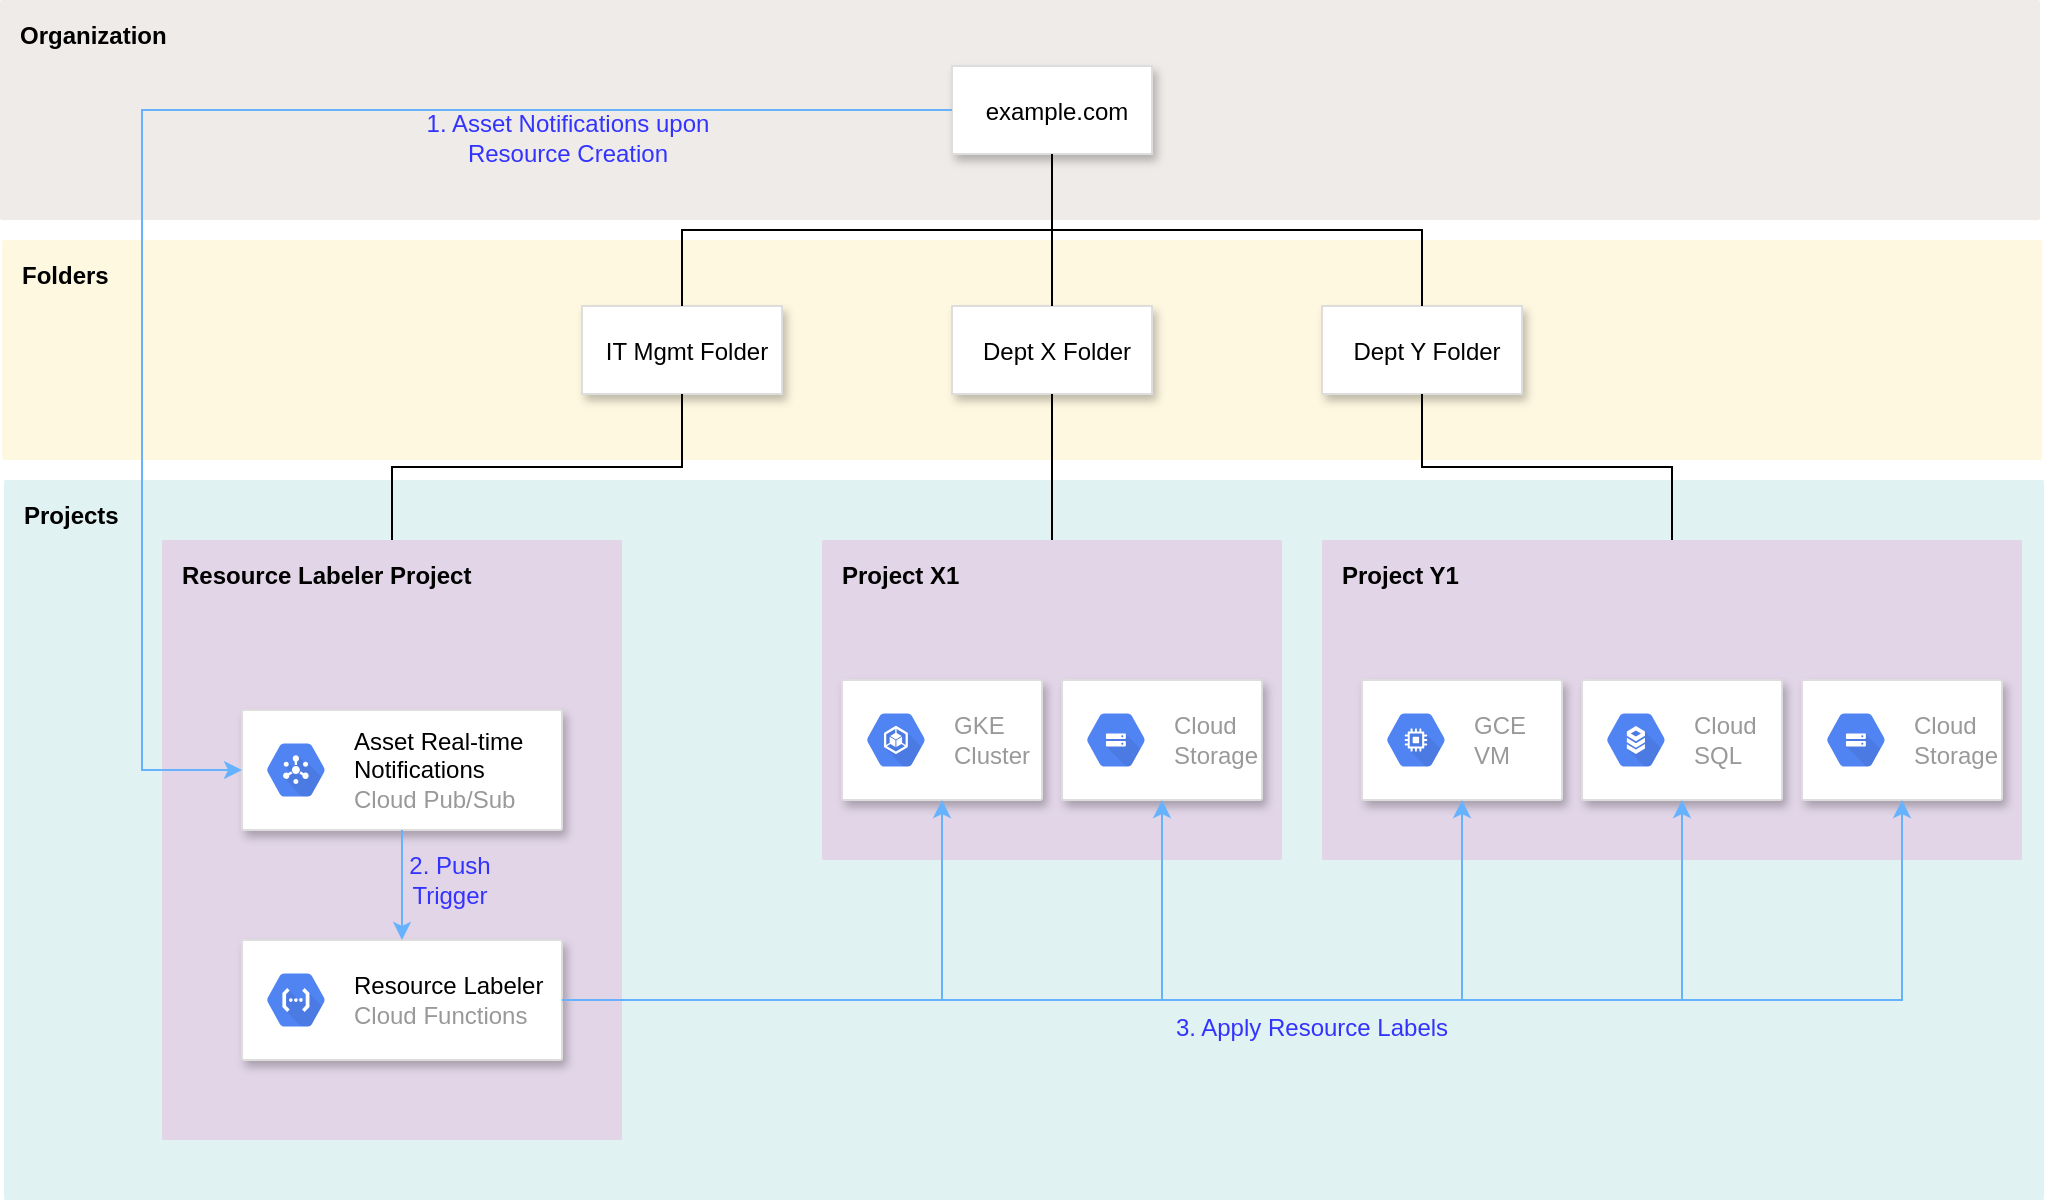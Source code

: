 <mxfile><diagram id="GFY9JdwO1btyfP8GTwh-" name="Page-1"><mxGraphModel dx="1153" dy="583" grid="1" gridSize="10" guides="1" tooltips="1" connect="1" arrows="1" fold="1" page="1" pageScale="1" pageWidth="1100" pageHeight="850" math="0" shadow="0"><root><mxCell id="0"/><mxCell id="1" parent="0"/><mxCell id="DvCjdLNaYAv-nDlibnOz-1" value="&lt;b&gt;&lt;font color=&quot;#000000&quot;&gt;Organization&lt;/font&gt;&lt;/b&gt;" style="points=[[0,0,0],[0.25,0,0],[0.5,0,0],[0.75,0,0],[1,0,0],[1,0.25,0],[1,0.5,0],[1,0.75,0],[1,1,0],[0.75,1,0],[0.5,1,0],[0.25,1,0],[0,1,0],[0,0.75,0],[0,0.5,0],[0,0.25,0]];rounded=1;absoluteArcSize=1;arcSize=2;html=1;strokeColor=none;gradientColor=none;shadow=0;dashed=0;fontSize=12;fontColor=#9E9E9E;align=left;verticalAlign=top;spacing=10;spacingTop=-4;fillColor=#EFEBE9;" parent="1" vertex="1"><mxGeometry x="39" y="40" width="1020" height="110" as="geometry"/></mxCell><mxCell id="DvCjdLNaYAv-nDlibnOz-8" style="edgeStyle=orthogonalEdgeStyle;rounded=0;orthogonalLoop=1;jettySize=auto;html=1;exitX=0.5;exitY=1;exitDx=0;exitDy=0;endArrow=none;endFill=0;" parent="1" source="DvCjdLNaYAv-nDlibnOz-2" target="DvCjdLNaYAv-nDlibnOz-4" edge="1"><mxGeometry relative="1" as="geometry"/></mxCell><mxCell id="DvCjdLNaYAv-nDlibnOz-2" value="example.com" style="dashed=0;strokeColor=#dddddd;shadow=1;strokeWidth=1;labelPosition=center;verticalLabelPosition=middle;align=center;verticalAlign=middle;spacingLeft=5;fontSize=12;" parent="1" vertex="1"><mxGeometry x="515" y="73" width="100" height="44" as="geometry"/></mxCell><mxCell id="DvCjdLNaYAv-nDlibnOz-3" value="&lt;b&gt;&lt;font color=&quot;#000000&quot;&gt;Folders&lt;/font&gt;&lt;/b&gt;" style="points=[[0,0,0],[0.25,0,0],[0.5,0,0],[0.75,0,0],[1,0,0],[1,0.25,0],[1,0.5,0],[1,0.75,0],[1,1,0],[0.75,1,0],[0.5,1,0],[0.25,1,0],[0,1,0],[0,0.75,0],[0,0.5,0],[0,0.25,0]];rounded=1;absoluteArcSize=1;arcSize=2;html=1;strokeColor=none;gradientColor=none;shadow=0;dashed=0;fontSize=12;fontColor=#9E9E9E;align=left;verticalAlign=top;spacing=10;spacingTop=-4;fillColor=#FFF8E1;" parent="1" vertex="1"><mxGeometry x="40" y="160" width="1020" height="110" as="geometry"/></mxCell><mxCell id="DvCjdLNaYAv-nDlibnOz-4" value="Dept X Folder" style="dashed=0;strokeColor=#dddddd;shadow=1;strokeWidth=1;labelPosition=center;verticalLabelPosition=middle;align=center;verticalAlign=middle;spacingLeft=5;fontSize=12;" parent="1" vertex="1"><mxGeometry x="515" y="193" width="100" height="44" as="geometry"/></mxCell><mxCell id="DvCjdLNaYAv-nDlibnOz-5" value="Dept Y Folder" style="dashed=0;strokeColor=#dddddd;shadow=1;strokeWidth=1;labelPosition=center;verticalLabelPosition=middle;align=center;verticalAlign=middle;spacingLeft=5;fontSize=12;" parent="1" vertex="1"><mxGeometry x="700" y="193" width="100" height="44" as="geometry"/></mxCell><mxCell id="DvCjdLNaYAv-nDlibnOz-6" value="IT Mgmt Folder" style="dashed=0;strokeColor=#dddddd;shadow=1;strokeWidth=1;labelPosition=center;verticalLabelPosition=middle;align=center;verticalAlign=middle;spacingLeft=5;fontSize=12;" parent="1" vertex="1"><mxGeometry x="330" y="193" width="100" height="44" as="geometry"/></mxCell><mxCell id="DvCjdLNaYAv-nDlibnOz-7" value="&lt;font color=&quot;#000000&quot;&gt;&lt;b&gt;Projects&lt;/b&gt;&lt;/font&gt;" style="points=[[0,0,0],[0.25,0,0],[0.5,0,0],[0.75,0,0],[1,0,0],[1,0.25,0],[1,0.5,0],[1,0.75,0],[1,1,0],[0.75,1,0],[0.5,1,0],[0.25,1,0],[0,1,0],[0,0.75,0],[0,0.5,0],[0,0.25,0]];rounded=1;absoluteArcSize=1;arcSize=2;html=1;strokeColor=none;gradientColor=none;shadow=0;dashed=0;fontSize=12;fontColor=#9E9E9E;align=left;verticalAlign=top;spacing=10;spacingTop=-4;fillColor=#E0F2F1;" parent="1" vertex="1"><mxGeometry x="41" y="280" width="1020" height="360" as="geometry"/></mxCell><mxCell id="DvCjdLNaYAv-nDlibnOz-9" value="" style="edgeStyle=orthogonalEdgeStyle;rounded=0;orthogonalLoop=1;jettySize=auto;html=1;endArrow=none;endFill=0;exitX=0.5;exitY=0;exitDx=0;exitDy=0;" parent="1" source="DvCjdLNaYAv-nDlibnOz-4" target="DvCjdLNaYAv-nDlibnOz-2" edge="1"><mxGeometry relative="1" as="geometry"/></mxCell><mxCell id="DvCjdLNaYAv-nDlibnOz-10" value="" style="edgeStyle=orthogonalEdgeStyle;rounded=0;orthogonalLoop=1;jettySize=auto;html=1;endArrow=none;endFill=0;exitX=0.5;exitY=0;exitDx=0;exitDy=0;entryX=0.5;entryY=1;entryDx=0;entryDy=0;" parent="1" source="DvCjdLNaYAv-nDlibnOz-6" target="DvCjdLNaYAv-nDlibnOz-2" edge="1"><mxGeometry relative="1" as="geometry"><mxPoint x="495" y="203" as="sourcePoint"/><mxPoint x="495" y="127" as="targetPoint"/></mxGeometry></mxCell><mxCell id="DvCjdLNaYAv-nDlibnOz-11" value="" style="edgeStyle=orthogonalEdgeStyle;rounded=0;orthogonalLoop=1;jettySize=auto;html=1;endArrow=none;endFill=0;exitX=0.5;exitY=0;exitDx=0;exitDy=0;entryX=0.5;entryY=1;entryDx=0;entryDy=0;" parent="1" source="DvCjdLNaYAv-nDlibnOz-5" target="DvCjdLNaYAv-nDlibnOz-2" edge="1"><mxGeometry relative="1" as="geometry"><mxPoint x="310" y="203" as="sourcePoint"/><mxPoint x="495" y="127" as="targetPoint"/></mxGeometry></mxCell><mxCell id="DvCjdLNaYAv-nDlibnOz-12" value="&lt;font color=&quot;#000000&quot;&gt;&lt;b&gt;Project X1&lt;/b&gt;&lt;/font&gt;" style="points=[[0,0,0],[0.25,0,0],[0.5,0,0],[0.75,0,0],[1,0,0],[1,0.25,0],[1,0.5,0],[1,0.75,0],[1,1,0],[0.75,1,0],[0.5,1,0],[0.25,1,0],[0,1,0],[0,0.75,0],[0,0.5,0],[0,0.25,0]];rounded=1;absoluteArcSize=1;arcSize=2;html=1;strokeColor=none;shadow=0;dashed=0;fontSize=12;align=left;verticalAlign=top;spacing=10;spacingTop=-4;fillColor=#e1d5e7;" parent="1" vertex="1"><mxGeometry x="450" y="310" width="230" height="160" as="geometry"/></mxCell><mxCell id="DvCjdLNaYAv-nDlibnOz-13" value="&lt;font color=&quot;#000000&quot;&gt;&lt;b&gt;Project Y1&lt;/b&gt;&lt;/font&gt;" style="points=[[0,0,0],[0.25,0,0],[0.5,0,0],[0.75,0,0],[1,0,0],[1,0.25,0],[1,0.5,0],[1,0.75,0],[1,1,0],[0.75,1,0],[0.5,1,0],[0.25,1,0],[0,1,0],[0,0.75,0],[0,0.5,0],[0,0.25,0]];rounded=1;absoluteArcSize=1;arcSize=2;html=1;strokeColor=none;shadow=0;dashed=0;fontSize=12;align=left;verticalAlign=top;spacing=10;spacingTop=-4;fillColor=#e1d5e7;" parent="1" vertex="1"><mxGeometry x="700" y="310" width="350" height="160" as="geometry"/></mxCell><mxCell id="DvCjdLNaYAv-nDlibnOz-15" value="" style="strokeColor=#dddddd;shadow=1;strokeWidth=1;rounded=1;absoluteArcSize=1;arcSize=2;align=center;" parent="1" vertex="1"><mxGeometry x="830" y="380" width="100" height="60" as="geometry"/></mxCell><mxCell id="DvCjdLNaYAv-nDlibnOz-16" value="Cloud&#10;SQL" style="dashed=0;connectable=0;html=1;fillColor=#5184F3;strokeColor=none;shape=mxgraph.gcp2.hexIcon;prIcon=cloud_sql;part=1;labelPosition=right;verticalLabelPosition=middle;align=left;verticalAlign=middle;spacingLeft=5;fontColor=#999999;fontSize=12;" parent="DvCjdLNaYAv-nDlibnOz-15" vertex="1"><mxGeometry y="0.5" width="44" height="39" relative="1" as="geometry"><mxPoint x="5" y="-19.5" as="offset"/></mxGeometry></mxCell><mxCell id="DvCjdLNaYAv-nDlibnOz-17" value="" style="strokeColor=#dddddd;shadow=1;strokeWidth=1;rounded=1;absoluteArcSize=1;arcSize=2;align=center;" parent="1" vertex="1"><mxGeometry x="940" y="380" width="100" height="60" as="geometry"/></mxCell><mxCell id="DvCjdLNaYAv-nDlibnOz-18" value="Cloud&#10;Storage" style="dashed=0;connectable=0;html=1;fillColor=#5184F3;strokeColor=none;shape=mxgraph.gcp2.hexIcon;prIcon=cloud_storage;part=1;labelPosition=right;verticalLabelPosition=middle;align=left;verticalAlign=middle;spacingLeft=5;fontColor=#999999;fontSize=12;" parent="DvCjdLNaYAv-nDlibnOz-17" vertex="1"><mxGeometry y="0.5" width="44" height="39" relative="1" as="geometry"><mxPoint x="5" y="-19.5" as="offset"/></mxGeometry></mxCell><mxCell id="DvCjdLNaYAv-nDlibnOz-19" value="" style="strokeColor=#dddddd;shadow=1;strokeWidth=1;rounded=1;absoluteArcSize=1;arcSize=2;align=center;" parent="1" vertex="1"><mxGeometry x="460" y="380" width="100" height="60" as="geometry"/></mxCell><mxCell id="DvCjdLNaYAv-nDlibnOz-20" value="GKE &lt;br&gt;Cluster" style="dashed=0;connectable=0;html=1;fillColor=#5184F3;strokeColor=none;shape=mxgraph.gcp2.hexIcon;prIcon=container_engine;part=1;labelPosition=right;verticalLabelPosition=middle;align=left;verticalAlign=middle;spacingLeft=5;fontColor=#999999;fontSize=12;" parent="DvCjdLNaYAv-nDlibnOz-19" vertex="1"><mxGeometry y="0.5" width="44" height="39" relative="1" as="geometry"><mxPoint x="5" y="-19.5" as="offset"/></mxGeometry></mxCell><mxCell id="DvCjdLNaYAv-nDlibnOz-21" value="" style="strokeColor=#dddddd;shadow=1;strokeWidth=1;rounded=1;absoluteArcSize=1;arcSize=2;align=center;" parent="1" vertex="1"><mxGeometry x="720" y="380" width="100" height="60" as="geometry"/></mxCell><mxCell id="DvCjdLNaYAv-nDlibnOz-22" value="GCE&lt;br&gt;VM" style="dashed=0;connectable=0;html=1;fillColor=#5184F3;strokeColor=none;shape=mxgraph.gcp2.hexIcon;prIcon=compute_engine;part=1;labelPosition=right;verticalLabelPosition=middle;align=left;verticalAlign=middle;spacingLeft=5;fontColor=#999999;fontSize=12;" parent="DvCjdLNaYAv-nDlibnOz-21" vertex="1"><mxGeometry y="0.5" width="44" height="39" relative="1" as="geometry"><mxPoint x="5" y="-19.5" as="offset"/></mxGeometry></mxCell><mxCell id="DvCjdLNaYAv-nDlibnOz-29" value="" style="strokeColor=#dddddd;shadow=1;strokeWidth=1;rounded=1;absoluteArcSize=1;arcSize=2;align=center;" parent="1" vertex="1"><mxGeometry x="570" y="380" width="100" height="60" as="geometry"/></mxCell><mxCell id="DvCjdLNaYAv-nDlibnOz-30" value="Cloud&#10;Storage" style="dashed=0;connectable=0;html=1;fillColor=#5184F3;strokeColor=none;shape=mxgraph.gcp2.hexIcon;prIcon=cloud_storage;part=1;labelPosition=right;verticalLabelPosition=middle;align=left;verticalAlign=middle;spacingLeft=5;fontColor=#999999;fontSize=12;" parent="DvCjdLNaYAv-nDlibnOz-29" vertex="1"><mxGeometry y="0.5" width="44" height="39" relative="1" as="geometry"><mxPoint x="5" y="-19.5" as="offset"/></mxGeometry></mxCell><mxCell id="DvCjdLNaYAv-nDlibnOz-31" value="&lt;font color=&quot;#000000&quot;&gt;&lt;b&gt;Resource Labeler Project&lt;/b&gt;&lt;/font&gt;" style="points=[[0,0,0],[0.25,0,0],[0.5,0,0],[0.75,0,0],[1,0,0],[1,0.25,0],[1,0.5,0],[1,0.75,0],[1,1,0],[0.75,1,0],[0.5,1,0],[0.25,1,0],[0,1,0],[0,0.75,0],[0,0.5,0],[0,0.25,0]];rounded=1;absoluteArcSize=1;arcSize=2;html=1;strokeColor=none;shadow=0;dashed=0;fontSize=12;align=left;verticalAlign=top;spacing=10;spacingTop=-4;fillColor=#e1d5e7;" parent="1" vertex="1"><mxGeometry x="120" y="310" width="230" height="300" as="geometry"/></mxCell><mxCell id="DvCjdLNaYAv-nDlibnOz-25" value="" style="strokeColor=#dddddd;shadow=1;strokeWidth=1;rounded=1;absoluteArcSize=1;arcSize=2;align=center;" parent="1" vertex="1"><mxGeometry x="160" y="395" width="160" height="60" as="geometry"/></mxCell><mxCell id="DvCjdLNaYAv-nDlibnOz-26" value="&lt;font color=&quot;#000000&quot;&gt;Asset Real-time&lt;br&gt;Notifications&lt;/font&gt;&lt;br&gt;Cloud Pub/Sub" style="dashed=0;connectable=0;html=1;fillColor=#5184F3;strokeColor=none;shape=mxgraph.gcp2.hexIcon;prIcon=cloud_pubsub;part=1;labelPosition=right;verticalLabelPosition=middle;align=left;verticalAlign=middle;spacingLeft=5;fontColor=#999999;fontSize=12;" parent="DvCjdLNaYAv-nDlibnOz-25" vertex="1"><mxGeometry y="0.5" width="44" height="39" relative="1" as="geometry"><mxPoint x="5" y="-19.5" as="offset"/></mxGeometry></mxCell><mxCell id="DvCjdLNaYAv-nDlibnOz-27" value="" style="strokeColor=#dddddd;shadow=1;strokeWidth=1;rounded=1;absoluteArcSize=1;arcSize=2;align=center;" parent="1" vertex="1"><mxGeometry x="160" y="510" width="160" height="60" as="geometry"/></mxCell><mxCell id="DvCjdLNaYAv-nDlibnOz-28" value="&lt;font color=&quot;#000000&quot;&gt;Resource Labeler&lt;/font&gt;&lt;br&gt;Cloud Functions" style="dashed=0;connectable=0;html=1;fillColor=#5184F3;strokeColor=none;shape=mxgraph.gcp2.hexIcon;prIcon=cloud_functions;part=1;labelPosition=right;verticalLabelPosition=middle;align=left;verticalAlign=middle;spacingLeft=5;fontColor=#999999;fontSize=12;" parent="DvCjdLNaYAv-nDlibnOz-27" vertex="1"><mxGeometry y="0.5" width="44" height="39" relative="1" as="geometry"><mxPoint x="5" y="-19.5" as="offset"/></mxGeometry></mxCell><mxCell id="DvCjdLNaYAv-nDlibnOz-32" value="" style="edgeStyle=orthogonalEdgeStyle;rounded=0;orthogonalLoop=1;jettySize=auto;html=1;endArrow=none;endFill=0;exitX=0.5;exitY=1;exitDx=0;exitDy=0;" parent="1" source="DvCjdLNaYAv-nDlibnOz-5" target="DvCjdLNaYAv-nDlibnOz-13" edge="1"><mxGeometry relative="1" as="geometry"><mxPoint x="760" y="203" as="sourcePoint"/><mxPoint x="575" y="127" as="targetPoint"/></mxGeometry></mxCell><mxCell id="DvCjdLNaYAv-nDlibnOz-33" value="" style="edgeStyle=orthogonalEdgeStyle;rounded=0;orthogonalLoop=1;jettySize=auto;html=1;endArrow=none;endFill=0;exitX=0.5;exitY=1;exitDx=0;exitDy=0;entryX=0.5;entryY=0;entryDx=0;entryDy=0;entryPerimeter=0;" parent="1" source="DvCjdLNaYAv-nDlibnOz-4" target="DvCjdLNaYAv-nDlibnOz-12" edge="1"><mxGeometry relative="1" as="geometry"><mxPoint x="760" y="247" as="sourcePoint"/><mxPoint x="885" y="320" as="targetPoint"/></mxGeometry></mxCell><mxCell id="DvCjdLNaYAv-nDlibnOz-34" value="" style="edgeStyle=orthogonalEdgeStyle;rounded=0;orthogonalLoop=1;jettySize=auto;html=1;endArrow=none;endFill=0;exitX=0.5;exitY=1;exitDx=0;exitDy=0;" parent="1" source="DvCjdLNaYAv-nDlibnOz-6" target="DvCjdLNaYAv-nDlibnOz-31" edge="1"><mxGeometry relative="1" as="geometry"><mxPoint x="575" y="247" as="sourcePoint"/><mxPoint x="575" y="320" as="targetPoint"/></mxGeometry></mxCell><mxCell id="DvCjdLNaYAv-nDlibnOz-37" value="" style="edgeStyle=orthogonalEdgeStyle;rounded=0;orthogonalLoop=1;jettySize=auto;html=1;endArrow=classic;endFill=1;exitX=0;exitY=0.5;exitDx=0;exitDy=0;strokeColor=#66B2FF;" parent="1" source="DvCjdLNaYAv-nDlibnOz-2" edge="1"><mxGeometry relative="1" as="geometry"><mxPoint x="760" y="203" as="sourcePoint"/><mxPoint x="160" y="425" as="targetPoint"/><Array as="points"><mxPoint x="110" y="95"/><mxPoint x="110" y="425"/></Array></mxGeometry></mxCell><mxCell id="DvCjdLNaYAv-nDlibnOz-38" value="" style="edgeStyle=orthogonalEdgeStyle;rounded=0;orthogonalLoop=1;jettySize=auto;html=1;endArrow=classic;endFill=1;exitX=0.5;exitY=1;exitDx=0;exitDy=0;strokeColor=#66B2FF;" parent="1" source="DvCjdLNaYAv-nDlibnOz-25" target="DvCjdLNaYAv-nDlibnOz-27" edge="1"><mxGeometry relative="1" as="geometry"><mxPoint x="525" y="105" as="sourcePoint"/><mxPoint x="170" y="435" as="targetPoint"/></mxGeometry></mxCell><mxCell id="DvCjdLNaYAv-nDlibnOz-39" value="" style="edgeStyle=orthogonalEdgeStyle;rounded=0;orthogonalLoop=1;jettySize=auto;html=1;endArrow=classic;endFill=1;exitX=1;exitY=0.5;exitDx=0;exitDy=0;strokeColor=#66B2FF;entryX=0.5;entryY=1;entryDx=0;entryDy=0;" parent="1" source="DvCjdLNaYAv-nDlibnOz-27" target="DvCjdLNaYAv-nDlibnOz-19" edge="1"><mxGeometry relative="1" as="geometry"><mxPoint x="250" y="465" as="sourcePoint"/><mxPoint x="250" y="520" as="targetPoint"/></mxGeometry></mxCell><mxCell id="DvCjdLNaYAv-nDlibnOz-41" value="&lt;font color=&quot;#3333ff&quot;&gt;1. Asset Notifications upon Resource Creation&lt;/font&gt;" style="text;html=1;strokeColor=none;fillColor=none;align=center;verticalAlign=middle;whiteSpace=wrap;rounded=0;" parent="1" vertex="1"><mxGeometry x="248" y="99" width="150" height="20" as="geometry"/></mxCell><mxCell id="DvCjdLNaYAv-nDlibnOz-42" value="&lt;font color=&quot;#3333ff&quot;&gt;2. Push&lt;br&gt;Trigger&lt;br&gt;&lt;/font&gt;" style="text;html=1;strokeColor=none;fillColor=none;align=center;verticalAlign=middle;whiteSpace=wrap;rounded=0;" parent="1" vertex="1"><mxGeometry x="234" y="470" width="60" height="20" as="geometry"/></mxCell><mxCell id="DvCjdLNaYAv-nDlibnOz-43" value="" style="edgeStyle=orthogonalEdgeStyle;rounded=0;orthogonalLoop=1;jettySize=auto;html=1;endArrow=classic;endFill=1;exitX=1;exitY=0.5;exitDx=0;exitDy=0;strokeColor=#66B2FF;entryX=0.5;entryY=1;entryDx=0;entryDy=0;" parent="1" source="DvCjdLNaYAv-nDlibnOz-27" target="DvCjdLNaYAv-nDlibnOz-29" edge="1"><mxGeometry relative="1" as="geometry"><mxPoint x="330" y="550" as="sourcePoint"/><mxPoint x="520" y="450" as="targetPoint"/></mxGeometry></mxCell><mxCell id="DvCjdLNaYAv-nDlibnOz-44" value="" style="edgeStyle=orthogonalEdgeStyle;rounded=0;orthogonalLoop=1;jettySize=auto;html=1;endArrow=classic;endFill=1;exitX=1;exitY=0.5;exitDx=0;exitDy=0;strokeColor=#66B2FF;entryX=0.5;entryY=1;entryDx=0;entryDy=0;" parent="1" source="DvCjdLNaYAv-nDlibnOz-27" target="DvCjdLNaYAv-nDlibnOz-21" edge="1"><mxGeometry relative="1" as="geometry"><mxPoint x="330" y="550" as="sourcePoint"/><mxPoint x="630" y="450" as="targetPoint"/></mxGeometry></mxCell><mxCell id="DvCjdLNaYAv-nDlibnOz-45" value="" style="edgeStyle=orthogonalEdgeStyle;rounded=0;orthogonalLoop=1;jettySize=auto;html=1;endArrow=classic;endFill=1;exitX=1;exitY=0.5;exitDx=0;exitDy=0;strokeColor=#66B2FF;entryX=0.5;entryY=1;entryDx=0;entryDy=0;" parent="1" source="DvCjdLNaYAv-nDlibnOz-27" target="DvCjdLNaYAv-nDlibnOz-15" edge="1"><mxGeometry relative="1" as="geometry"><mxPoint x="330" y="550" as="sourcePoint"/><mxPoint x="780" y="450" as="targetPoint"/></mxGeometry></mxCell><mxCell id="DvCjdLNaYAv-nDlibnOz-46" value="" style="edgeStyle=orthogonalEdgeStyle;rounded=0;orthogonalLoop=1;jettySize=auto;html=1;endArrow=classic;endFill=1;exitX=1;exitY=0.5;exitDx=0;exitDy=0;strokeColor=#66B2FF;entryX=0.5;entryY=1;entryDx=0;entryDy=0;" parent="1" source="DvCjdLNaYAv-nDlibnOz-27" target="DvCjdLNaYAv-nDlibnOz-17" edge="1"><mxGeometry relative="1" as="geometry"><mxPoint x="330" y="550" as="sourcePoint"/><mxPoint x="890" y="450" as="targetPoint"/></mxGeometry></mxCell><mxCell id="DvCjdLNaYAv-nDlibnOz-47" value="&lt;font color=&quot;#3333ff&quot;&gt;3. Apply Resource Labels&lt;br&gt;&lt;/font&gt;" style="text;html=1;strokeColor=none;fillColor=none;align=center;verticalAlign=middle;whiteSpace=wrap;rounded=0;" parent="1" vertex="1"><mxGeometry x="620" y="544" width="150" height="20" as="geometry"/></mxCell></root></mxGraphModel></diagram></mxfile>
